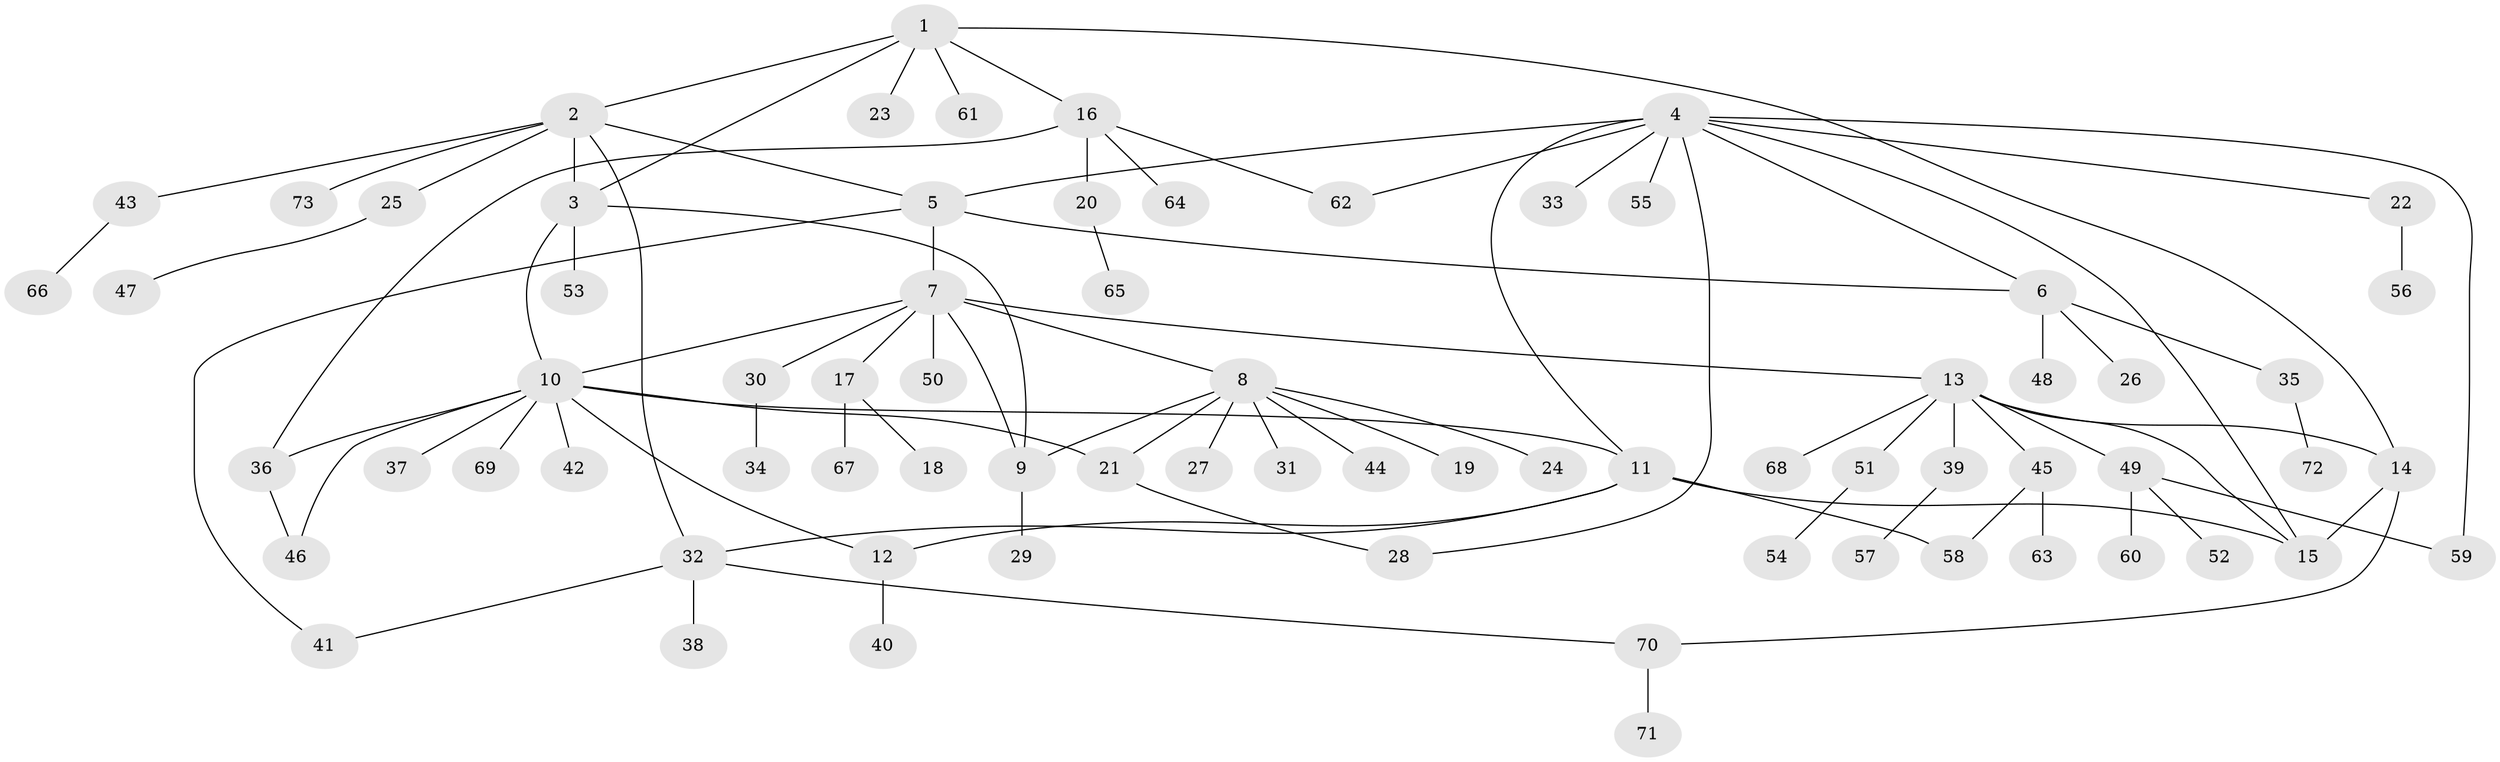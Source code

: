 // coarse degree distribution, {4: 0.11627906976744186, 8: 0.023255813953488372, 10: 0.046511627906976744, 5: 0.023255813953488372, 9: 0.046511627906976744, 6: 0.023255813953488372, 3: 0.046511627906976744, 2: 0.13953488372093023, 1: 0.5348837209302325}
// Generated by graph-tools (version 1.1) at 2025/19/03/04/25 18:19:49]
// undirected, 73 vertices, 93 edges
graph export_dot {
graph [start="1"]
  node [color=gray90,style=filled];
  1;
  2;
  3;
  4;
  5;
  6;
  7;
  8;
  9;
  10;
  11;
  12;
  13;
  14;
  15;
  16;
  17;
  18;
  19;
  20;
  21;
  22;
  23;
  24;
  25;
  26;
  27;
  28;
  29;
  30;
  31;
  32;
  33;
  34;
  35;
  36;
  37;
  38;
  39;
  40;
  41;
  42;
  43;
  44;
  45;
  46;
  47;
  48;
  49;
  50;
  51;
  52;
  53;
  54;
  55;
  56;
  57;
  58;
  59;
  60;
  61;
  62;
  63;
  64;
  65;
  66;
  67;
  68;
  69;
  70;
  71;
  72;
  73;
  1 -- 2;
  1 -- 3;
  1 -- 14;
  1 -- 16;
  1 -- 23;
  1 -- 61;
  2 -- 3;
  2 -- 5;
  2 -- 25;
  2 -- 32;
  2 -- 43;
  2 -- 73;
  3 -- 9;
  3 -- 10;
  3 -- 53;
  4 -- 5;
  4 -- 6;
  4 -- 11;
  4 -- 15;
  4 -- 22;
  4 -- 28;
  4 -- 33;
  4 -- 55;
  4 -- 59;
  4 -- 62;
  5 -- 6;
  5 -- 7;
  5 -- 41;
  6 -- 26;
  6 -- 35;
  6 -- 48;
  7 -- 8;
  7 -- 9;
  7 -- 10;
  7 -- 13;
  7 -- 17;
  7 -- 30;
  7 -- 50;
  8 -- 9;
  8 -- 19;
  8 -- 21;
  8 -- 24;
  8 -- 27;
  8 -- 31;
  8 -- 44;
  9 -- 29;
  10 -- 11;
  10 -- 12;
  10 -- 21;
  10 -- 36;
  10 -- 37;
  10 -- 42;
  10 -- 46;
  10 -- 69;
  11 -- 12;
  11 -- 15;
  11 -- 32;
  11 -- 58;
  12 -- 40;
  13 -- 14;
  13 -- 15;
  13 -- 39;
  13 -- 45;
  13 -- 49;
  13 -- 51;
  13 -- 68;
  14 -- 15;
  14 -- 70;
  16 -- 20;
  16 -- 36;
  16 -- 62;
  16 -- 64;
  17 -- 18;
  17 -- 67;
  20 -- 65;
  21 -- 28;
  22 -- 56;
  25 -- 47;
  30 -- 34;
  32 -- 38;
  32 -- 41;
  32 -- 70;
  35 -- 72;
  36 -- 46;
  39 -- 57;
  43 -- 66;
  45 -- 58;
  45 -- 63;
  49 -- 52;
  49 -- 59;
  49 -- 60;
  51 -- 54;
  70 -- 71;
}
